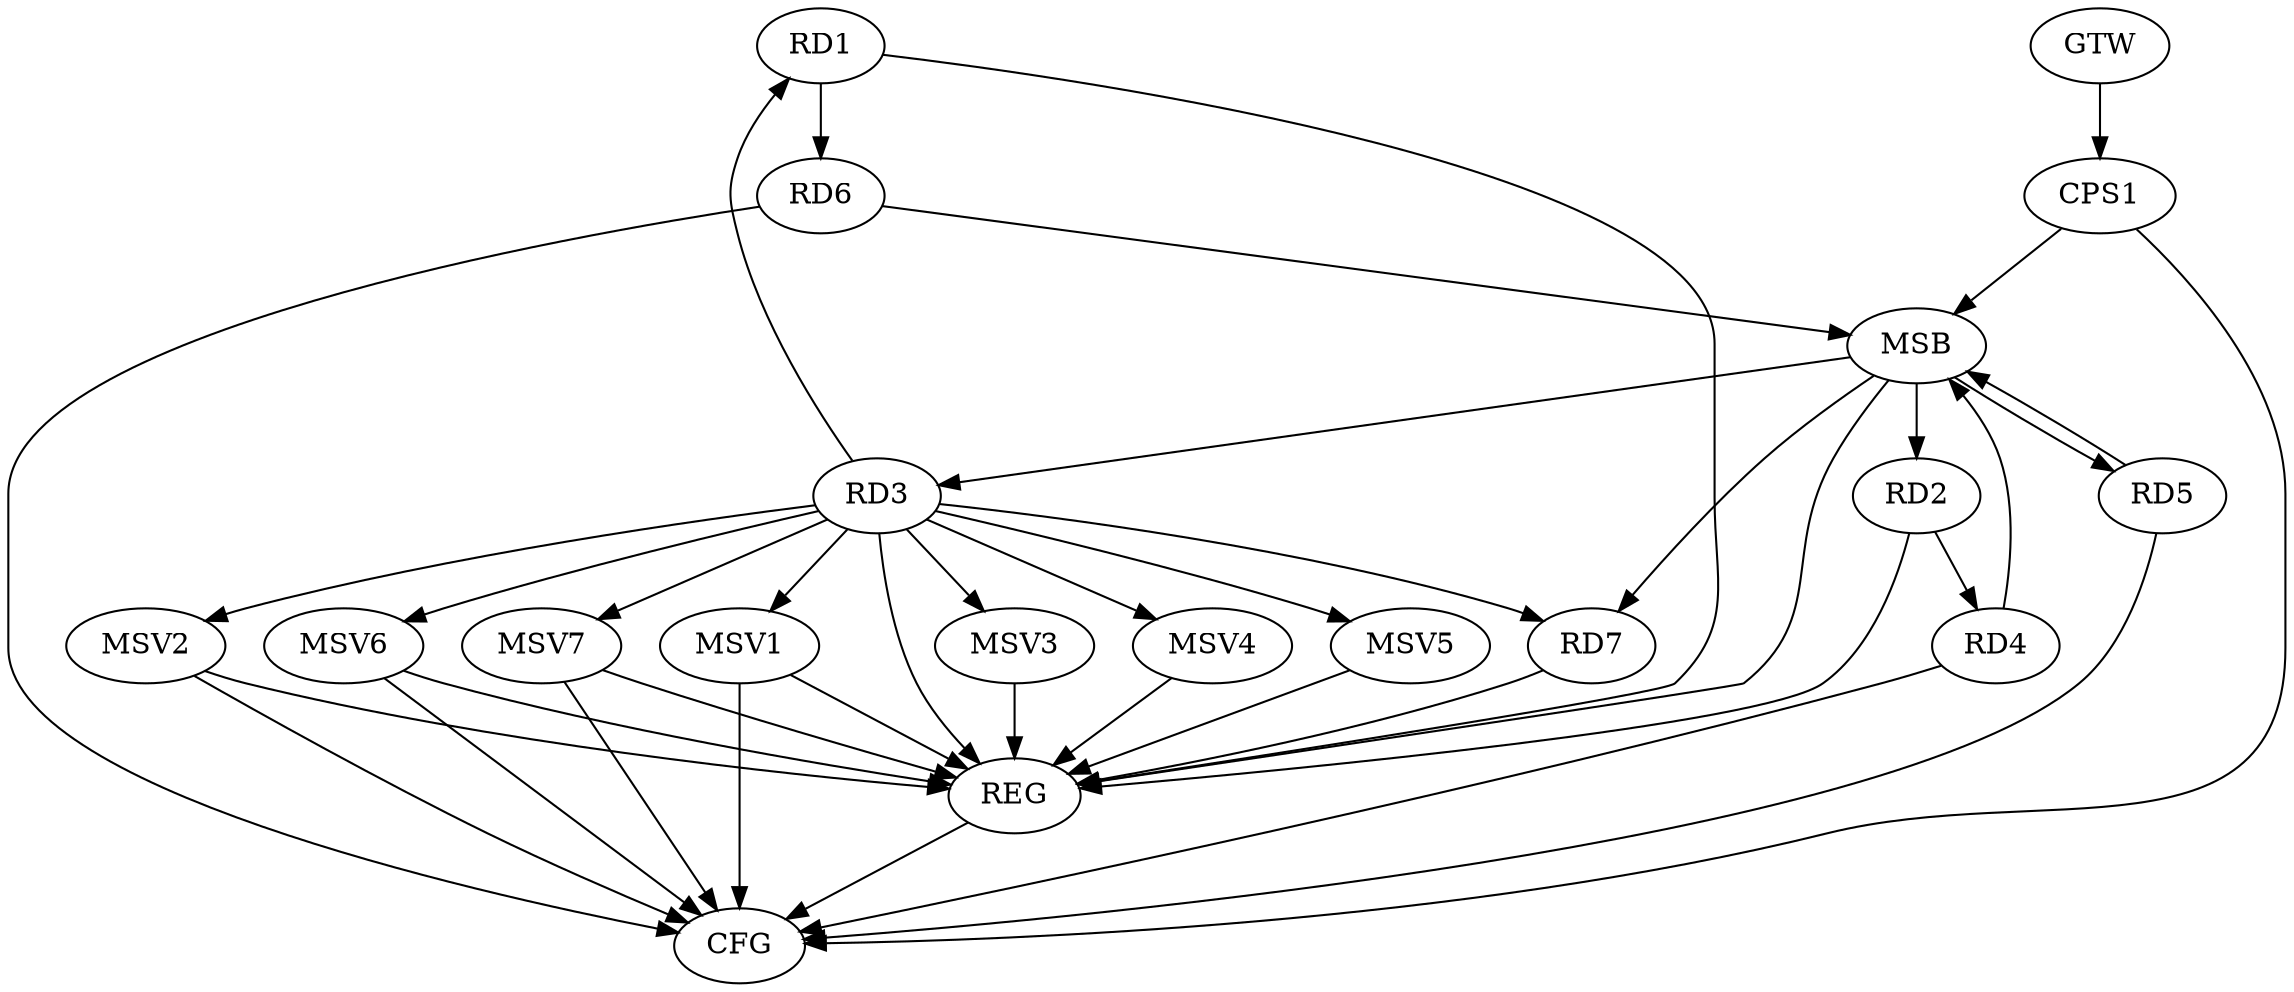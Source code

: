 strict digraph G {
  RD1 [ label="RD1" ];
  RD2 [ label="RD2" ];
  RD3 [ label="RD3" ];
  RD4 [ label="RD4" ];
  RD5 [ label="RD5" ];
  RD6 [ label="RD6" ];
  RD7 [ label="RD7" ];
  CPS1 [ label="CPS1" ];
  GTW [ label="GTW" ];
  REG [ label="REG" ];
  MSB [ label="MSB" ];
  CFG [ label="CFG" ];
  MSV1 [ label="MSV1" ];
  MSV2 [ label="MSV2" ];
  MSV3 [ label="MSV3" ];
  MSV4 [ label="MSV4" ];
  MSV5 [ label="MSV5" ];
  MSV6 [ label="MSV6" ];
  MSV7 [ label="MSV7" ];
  RD3 -> RD1;
  RD1 -> RD6;
  RD2 -> RD4;
  RD3 -> RD7;
  GTW -> CPS1;
  RD1 -> REG;
  RD2 -> REG;
  RD3 -> REG;
  RD7 -> REG;
  RD4 -> MSB;
  MSB -> RD2;
  MSB -> RD7;
  MSB -> REG;
  RD5 -> MSB;
  RD6 -> MSB;
  MSB -> RD3;
  MSB -> RD5;
  CPS1 -> MSB;
  CPS1 -> CFG;
  RD6 -> CFG;
  RD4 -> CFG;
  RD5 -> CFG;
  REG -> CFG;
  RD3 -> MSV1;
  MSV1 -> REG;
  MSV1 -> CFG;
  RD3 -> MSV2;
  MSV2 -> REG;
  MSV2 -> CFG;
  RD3 -> MSV3;
  MSV3 -> REG;
  RD3 -> MSV4;
  MSV4 -> REG;
  RD3 -> MSV5;
  MSV5 -> REG;
  RD3 -> MSV6;
  MSV6 -> REG;
  MSV6 -> CFG;
  RD3 -> MSV7;
  MSV7 -> REG;
  MSV7 -> CFG;
}
